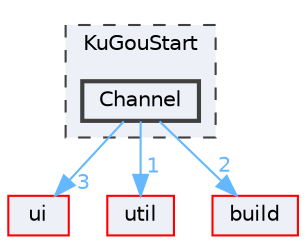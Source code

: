 digraph "Channel"
{
 // LATEX_PDF_SIZE
  bgcolor="transparent";
  edge [fontname=Helvetica,fontsize=10,labelfontname=Helvetica,labelfontsize=10];
  node [fontname=Helvetica,fontsize=10,shape=box,height=0.2,width=0.4];
  compound=true
  subgraph clusterdir_e60601b218beddc6af0778ac41ea9cb2 {
    graph [ bgcolor="#edf0f7", pencolor="grey25", label="KuGouStart", fontname=Helvetica,fontsize=10 style="filled,dashed", URL="dir_e60601b218beddc6af0778ac41ea9cb2.html",tooltip=""]
  dir_886d7983358da242620d59f039992211 [label="Channel", fillcolor="#edf0f7", color="grey25", style="filled,bold", URL="dir_886d7983358da242620d59f039992211.html",tooltip=""];
  }
  dir_1788f8309b1a812dcb800a185471cf6c [label="ui", fillcolor="#edf0f7", color="red", style="filled", URL="dir_1788f8309b1a812dcb800a185471cf6c.html",tooltip=""];
  dir_23ec12649285f9fabf3a6b7380226c28 [label="util", fillcolor="#edf0f7", color="red", style="filled", URL="dir_23ec12649285f9fabf3a6b7380226c28.html",tooltip=""];
  dir_4fef79e7177ba769987a8da36c892c5f [label="build", fillcolor="#edf0f7", color="red", style="filled", URL="dir_4fef79e7177ba769987a8da36c892c5f.html",tooltip=""];
  dir_886d7983358da242620d59f039992211->dir_1788f8309b1a812dcb800a185471cf6c [headlabel="3", labeldistance=1.5 headhref="dir_000048_000351.html" href="dir_000048_000351.html" color="steelblue1" fontcolor="steelblue1"];
  dir_886d7983358da242620d59f039992211->dir_23ec12649285f9fabf3a6b7380226c28 [headlabel="1", labeldistance=1.5 headhref="dir_000048_000357.html" href="dir_000048_000357.html" color="steelblue1" fontcolor="steelblue1"];
  dir_886d7983358da242620d59f039992211->dir_4fef79e7177ba769987a8da36c892c5f [headlabel="2", labeldistance=1.5 headhref="dir_000048_000041.html" href="dir_000048_000041.html" color="steelblue1" fontcolor="steelblue1"];
}
